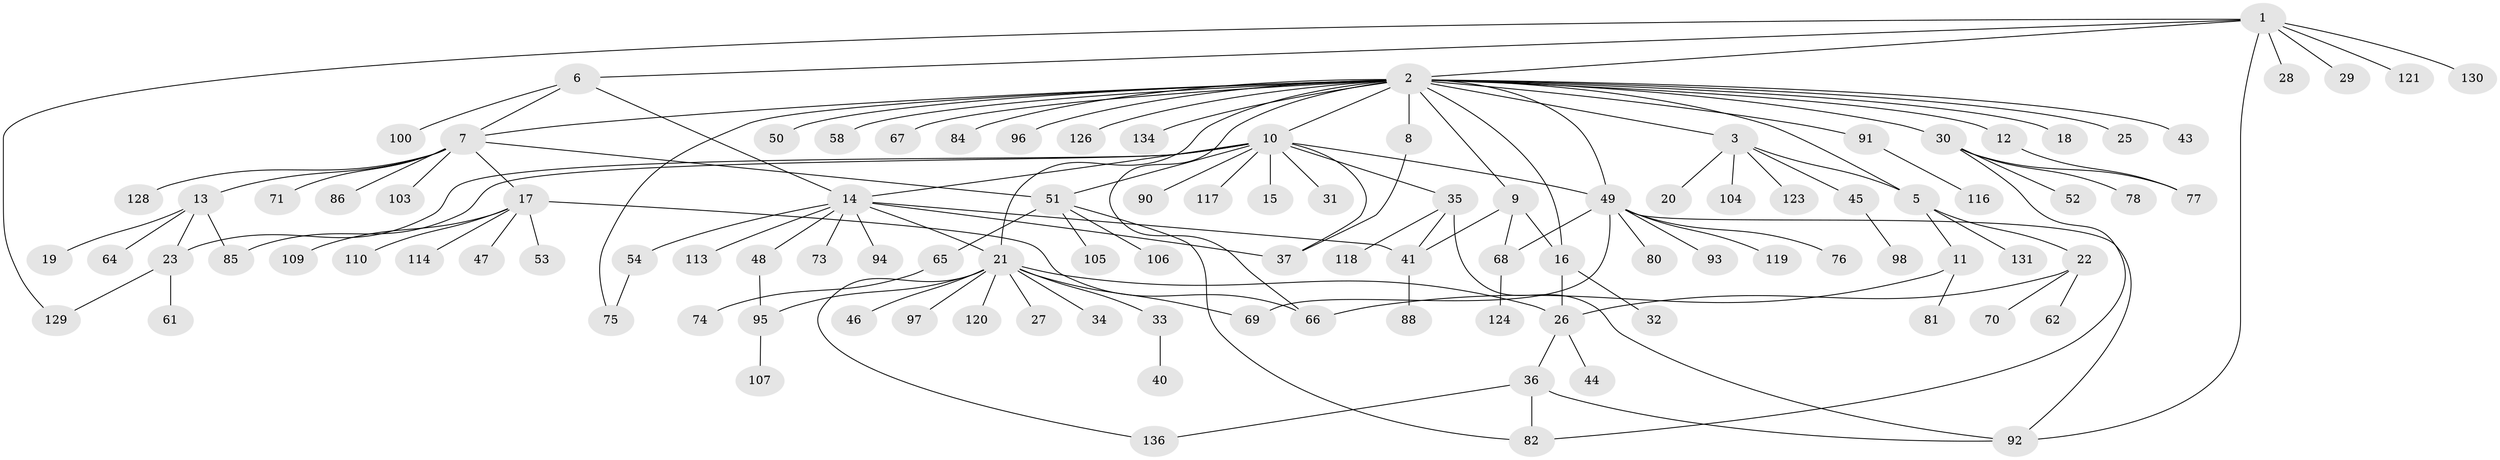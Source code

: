 // original degree distribution, {8: 0.022058823529411766, 26: 0.007352941176470588, 5: 0.0661764705882353, 1: 0.5808823529411765, 3: 0.08088235294117647, 10: 0.014705882352941176, 2: 0.16176470588235295, 13: 0.014705882352941176, 4: 0.03676470588235294, 6: 0.007352941176470588, 7: 0.007352941176470588}
// Generated by graph-tools (version 1.1) at 2025/11/02/27/25 16:11:14]
// undirected, 107 vertices, 135 edges
graph export_dot {
graph [start="1"]
  node [color=gray90,style=filled];
  1 [super="+72"];
  2 [super="+4"];
  3 [super="+60"];
  5;
  6 [super="+39"];
  7 [super="+101"];
  8;
  9 [super="+108"];
  10 [super="+122"];
  11;
  12;
  13;
  14 [super="+24"];
  15 [super="+132"];
  16;
  17 [super="+125"];
  18;
  19 [super="+83"];
  20;
  21 [super="+112"];
  22 [super="+135"];
  23 [super="+56"];
  25;
  26 [super="+111"];
  27;
  28;
  29;
  30 [super="+38"];
  31 [super="+133"];
  32;
  33;
  34;
  35 [super="+57"];
  36 [super="+63"];
  37 [super="+42"];
  40;
  41 [super="+59"];
  43;
  44;
  45;
  46;
  47;
  48;
  49 [super="+79"];
  50;
  51 [super="+115"];
  52;
  53;
  54 [super="+55"];
  58;
  61;
  62 [super="+89"];
  64;
  65 [super="+102"];
  66;
  67;
  68 [super="+127"];
  69 [super="+99"];
  70;
  71;
  73;
  74;
  75;
  76;
  77;
  78;
  80;
  81 [super="+87"];
  82;
  84;
  85;
  86;
  88;
  90;
  91;
  92;
  93;
  94;
  95;
  96;
  97;
  98;
  100;
  103;
  104;
  105;
  106;
  107;
  109;
  110;
  113;
  114;
  116;
  117;
  118;
  119;
  120;
  121;
  123;
  124;
  126;
  128;
  129;
  130;
  131;
  134;
  136;
  1 -- 2;
  1 -- 6;
  1 -- 28;
  1 -- 29;
  1 -- 92;
  1 -- 121;
  1 -- 130;
  1 -- 129;
  2 -- 3;
  2 -- 5;
  2 -- 7;
  2 -- 8;
  2 -- 9;
  2 -- 10;
  2 -- 12;
  2 -- 16;
  2 -- 18;
  2 -- 21;
  2 -- 25;
  2 -- 30;
  2 -- 43;
  2 -- 49;
  2 -- 50;
  2 -- 58;
  2 -- 66;
  2 -- 67;
  2 -- 75;
  2 -- 84;
  2 -- 91;
  2 -- 96;
  2 -- 126;
  2 -- 134;
  3 -- 20;
  3 -- 45;
  3 -- 104;
  3 -- 123;
  3 -- 5;
  5 -- 11;
  5 -- 22;
  5 -- 131;
  6 -- 14;
  6 -- 100;
  6 -- 7;
  7 -- 13;
  7 -- 17;
  7 -- 51;
  7 -- 71;
  7 -- 86;
  7 -- 103;
  7 -- 128;
  8 -- 37;
  9 -- 16;
  9 -- 41;
  9 -- 68;
  10 -- 14;
  10 -- 15;
  10 -- 23;
  10 -- 31;
  10 -- 35;
  10 -- 37;
  10 -- 49;
  10 -- 51;
  10 -- 85;
  10 -- 90;
  10 -- 117;
  11 -- 66;
  11 -- 81;
  12 -- 77;
  13 -- 19;
  13 -- 23;
  13 -- 64;
  13 -- 85;
  14 -- 48;
  14 -- 73;
  14 -- 41;
  14 -- 113;
  14 -- 21;
  14 -- 54;
  14 -- 94;
  14 -- 37;
  16 -- 26;
  16 -- 32;
  17 -- 47;
  17 -- 53;
  17 -- 66;
  17 -- 109;
  17 -- 110;
  17 -- 114;
  21 -- 26;
  21 -- 27;
  21 -- 33;
  21 -- 34;
  21 -- 46;
  21 -- 69;
  21 -- 95;
  21 -- 97;
  21 -- 120;
  21 -- 136;
  22 -- 62;
  22 -- 70;
  22 -- 26;
  23 -- 61;
  23 -- 129;
  26 -- 36;
  26 -- 44;
  30 -- 52;
  30 -- 77;
  30 -- 78;
  30 -- 82;
  33 -- 40;
  35 -- 41;
  35 -- 92;
  35 -- 118;
  36 -- 82;
  36 -- 92;
  36 -- 136;
  41 -- 88;
  45 -- 98;
  48 -- 95;
  49 -- 68;
  49 -- 76;
  49 -- 80;
  49 -- 92;
  49 -- 93;
  49 -- 119;
  49 -- 69;
  51 -- 65 [weight=2];
  51 -- 82;
  51 -- 105;
  51 -- 106;
  54 -- 75;
  65 -- 74;
  68 -- 124;
  91 -- 116;
  95 -- 107;
}
